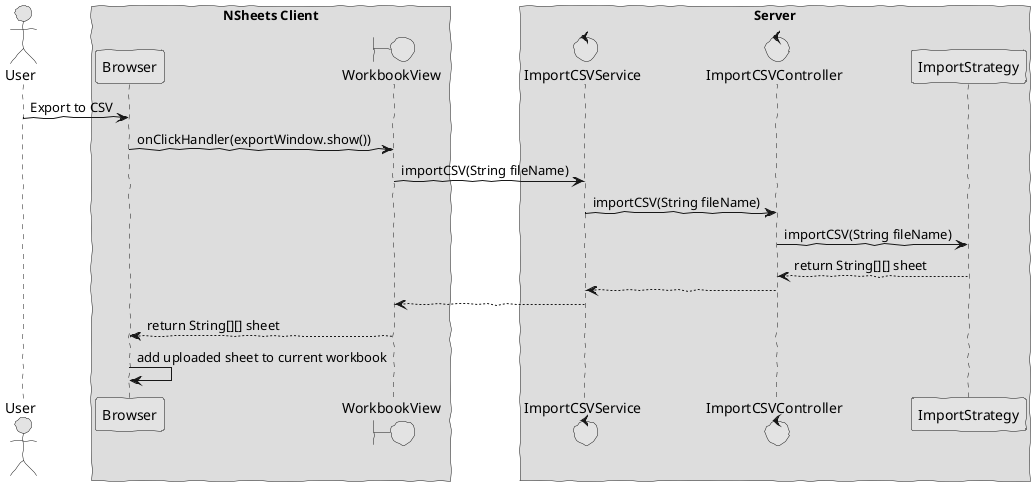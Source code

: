 @startuml  export_design.png
skinparam handwritten true
skinparam monochrome true
skinparam packageStyle rect
skinparam defaultFontName FG Virgil
skinparam shadowing false

actor User
boundary WorkbookView
control ImportCSVService
control ImportCSVController

box "NSheets Client"
participant Browser
participant WorkbookView 
end box

box "Server"
participant ImportCSVService
participant ImportCSVController
participant ImportStrategy
end box

User -> Browser : Export to CSV 
Browser -> WorkbookView : onClickHandler(exportWindow.show())
WorkbookView -> ImportCSVService : importCSV(String fileName)
ImportCSVService -> ImportCSVController :importCSV(String fileName)
ImportCSVController -> ImportStrategy : importCSV(String fileName)
ImportStrategy --> ImportCSVController : return String[][] sheet
ImportCSVController --> ImportCSVService :
ImportCSVService --> WorkbookView :  
WorkbookView --> Browser : return String[][] sheet
Browser -> Browser  : add uploaded sheet to current workbook
@enduml
